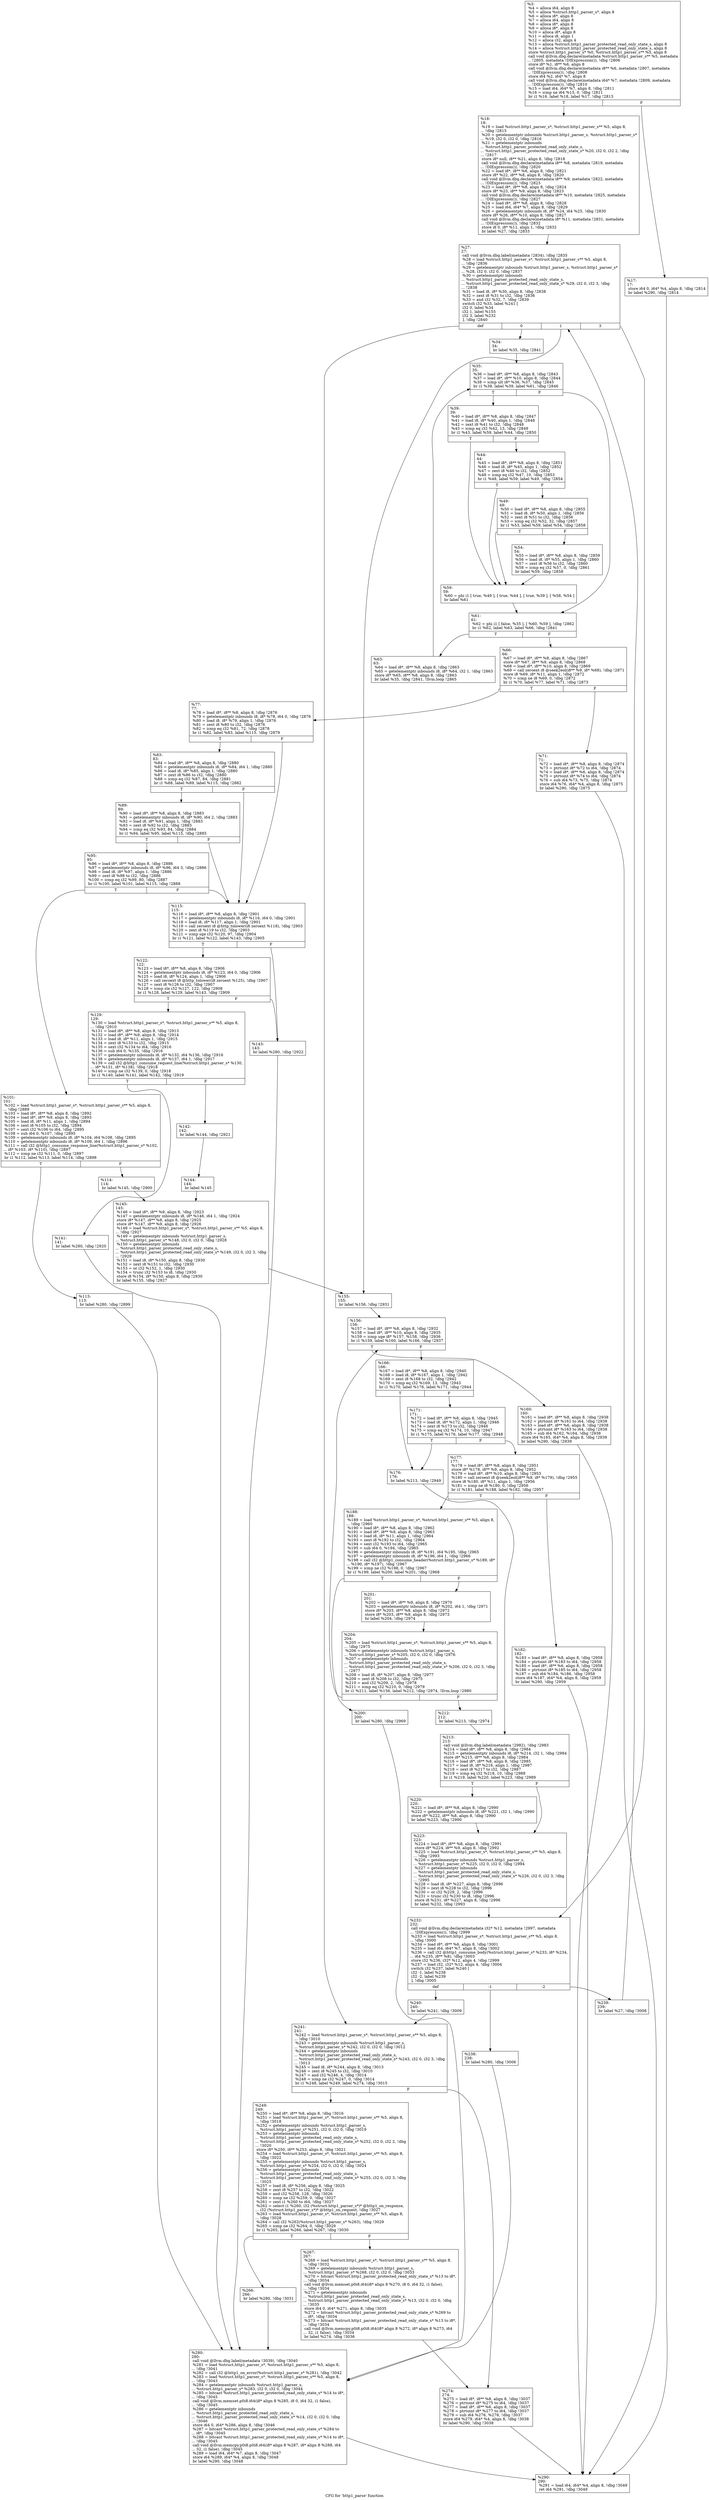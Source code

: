 digraph "CFG for 'http1_parse' function" {
	label="CFG for 'http1_parse' function";

	Node0x5568521fe5f0 [shape=record,label="{%3:\l  %4 = alloca i64, align 8\l  %5 = alloca %struct.http1_parser_s*, align 8\l  %6 = alloca i8*, align 8\l  %7 = alloca i64, align 8\l  %8 = alloca i8*, align 8\l  %9 = alloca i8*, align 8\l  %10 = alloca i8*, align 8\l  %11 = alloca i8, align 1\l  %12 = alloca i32, align 4\l  %13 = alloca %struct.http1_parser_protected_read_only_state_s, align 8\l  %14 = alloca %struct.http1_parser_protected_read_only_state_s, align 8\l  store %struct.http1_parser_s* %0, %struct.http1_parser_s** %5, align 8\l  call void @llvm.dbg.declare(metadata %struct.http1_parser_s** %5, metadata\l... !2805, metadata !DIExpression()), !dbg !2806\l  store i8* %1, i8** %6, align 8\l  call void @llvm.dbg.declare(metadata i8** %6, metadata !2807, metadata\l... !DIExpression()), !dbg !2808\l  store i64 %2, i64* %7, align 8\l  call void @llvm.dbg.declare(metadata i64* %7, metadata !2809, metadata\l... !DIExpression()), !dbg !2810\l  %15 = load i64, i64* %7, align 8, !dbg !2811\l  %16 = icmp ne i64 %15, 0, !dbg !2811\l  br i1 %16, label %18, label %17, !dbg !2813\l|{<s0>T|<s1>F}}"];
	Node0x5568521fe5f0:s0 -> Node0x5568521fe710;
	Node0x5568521fe5f0:s1 -> Node0x5568521fe6c0;
	Node0x5568521fe6c0 [shape=record,label="{%17:\l17:                                               \l  store i64 0, i64* %4, align 8, !dbg !2814\l  br label %290, !dbg !2814\l}"];
	Node0x5568521fe6c0 -> Node0x5568521ff7f0;
	Node0x5568521fe710 [shape=record,label="{%18:\l18:                                               \l  %19 = load %struct.http1_parser_s*, %struct.http1_parser_s** %5, align 8,\l... !dbg !2815\l  %20 = getelementptr inbounds %struct.http1_parser_s, %struct.http1_parser_s*\l... %19, i32 0, i32 0, !dbg !2816\l  %21 = getelementptr inbounds\l... %struct.http1_parser_protected_read_only_state_s,\l... %struct.http1_parser_protected_read_only_state_s* %20, i32 0, i32 2, !dbg\l... !2817\l  store i8* null, i8** %21, align 8, !dbg !2818\l  call void @llvm.dbg.declare(metadata i8** %8, metadata !2819, metadata\l... !DIExpression()), !dbg !2820\l  %22 = load i8*, i8** %6, align 8, !dbg !2821\l  store i8* %22, i8** %8, align 8, !dbg !2820\l  call void @llvm.dbg.declare(metadata i8** %9, metadata !2822, metadata\l... !DIExpression()), !dbg !2823\l  %23 = load i8*, i8** %8, align 8, !dbg !2824\l  store i8* %23, i8** %9, align 8, !dbg !2823\l  call void @llvm.dbg.declare(metadata i8** %10, metadata !2825, metadata\l... !DIExpression()), !dbg !2827\l  %24 = load i8*, i8** %8, align 8, !dbg !2828\l  %25 = load i64, i64* %7, align 8, !dbg !2829\l  %26 = getelementptr inbounds i8, i8* %24, i64 %25, !dbg !2830\l  store i8* %26, i8** %10, align 8, !dbg !2827\l  call void @llvm.dbg.declare(metadata i8* %11, metadata !2831, metadata\l... !DIExpression()), !dbg !2832\l  store i8 0, i8* %11, align 1, !dbg !2832\l  br label %27, !dbg !2833\l}"];
	Node0x5568521fe710 -> Node0x5568521fe760;
	Node0x5568521fe760 [shape=record,label="{%27:\l27:                                               \l  call void @llvm.dbg.label(metadata !2834), !dbg !2835\l  %28 = load %struct.http1_parser_s*, %struct.http1_parser_s** %5, align 8,\l... !dbg !2836\l  %29 = getelementptr inbounds %struct.http1_parser_s, %struct.http1_parser_s*\l... %28, i32 0, i32 0, !dbg !2837\l  %30 = getelementptr inbounds\l... %struct.http1_parser_protected_read_only_state_s,\l... %struct.http1_parser_protected_read_only_state_s* %29, i32 0, i32 3, !dbg\l... !2838\l  %31 = load i8, i8* %30, align 8, !dbg !2838\l  %32 = zext i8 %31 to i32, !dbg !2836\l  %33 = and i32 %32, 7, !dbg !2839\l  switch i32 %33, label %241 [\l    i32 0, label %34\l    i32 1, label %155\l    i32 3, label %232\l  ], !dbg !2840\l|{<s0>def|<s1>0|<s2>1|<s3>3}}"];
	Node0x5568521fe760:s0 -> Node0x5568521ff610;
	Node0x5568521fe760:s1 -> Node0x5568521fe7b0;
	Node0x5568521fe760:s2 -> Node0x5568521fefd0;
	Node0x5568521fe760:s3 -> Node0x5568521ff4d0;
	Node0x5568521fe7b0 [shape=record,label="{%34:\l34:                                               \l  br label %35, !dbg !2841\l}"];
	Node0x5568521fe7b0 -> Node0x5568521fe800;
	Node0x5568521fe800 [shape=record,label="{%35:\l35:                                               \l  %36 = load i8*, i8** %8, align 8, !dbg !2843\l  %37 = load i8*, i8** %10, align 8, !dbg !2844\l  %38 = icmp ult i8* %36, %37, !dbg !2845\l  br i1 %38, label %39, label %61, !dbg !2846\l|{<s0>T|<s1>F}}"];
	Node0x5568521fe800:s0 -> Node0x5568521fe850;
	Node0x5568521fe800:s1 -> Node0x5568521fe9e0;
	Node0x5568521fe850 [shape=record,label="{%39:\l39:                                               \l  %40 = load i8*, i8** %8, align 8, !dbg !2847\l  %41 = load i8, i8* %40, align 1, !dbg !2848\l  %42 = zext i8 %41 to i32, !dbg !2848\l  %43 = icmp eq i32 %42, 13, !dbg !2849\l  br i1 %43, label %59, label %44, !dbg !2850\l|{<s0>T|<s1>F}}"];
	Node0x5568521fe850:s0 -> Node0x5568521fe990;
	Node0x5568521fe850:s1 -> Node0x5568521fe8a0;
	Node0x5568521fe8a0 [shape=record,label="{%44:\l44:                                               \l  %45 = load i8*, i8** %8, align 8, !dbg !2851\l  %46 = load i8, i8* %45, align 1, !dbg !2852\l  %47 = zext i8 %46 to i32, !dbg !2852\l  %48 = icmp eq i32 %47, 10, !dbg !2853\l  br i1 %48, label %59, label %49, !dbg !2854\l|{<s0>T|<s1>F}}"];
	Node0x5568521fe8a0:s0 -> Node0x5568521fe990;
	Node0x5568521fe8a0:s1 -> Node0x5568521fe8f0;
	Node0x5568521fe8f0 [shape=record,label="{%49:\l49:                                               \l  %50 = load i8*, i8** %8, align 8, !dbg !2855\l  %51 = load i8, i8* %50, align 1, !dbg !2856\l  %52 = zext i8 %51 to i32, !dbg !2856\l  %53 = icmp eq i32 %52, 32, !dbg !2857\l  br i1 %53, label %59, label %54, !dbg !2858\l|{<s0>T|<s1>F}}"];
	Node0x5568521fe8f0:s0 -> Node0x5568521fe990;
	Node0x5568521fe8f0:s1 -> Node0x5568521fe940;
	Node0x5568521fe940 [shape=record,label="{%54:\l54:                                               \l  %55 = load i8*, i8** %8, align 8, !dbg !2859\l  %56 = load i8, i8* %55, align 1, !dbg !2860\l  %57 = zext i8 %56 to i32, !dbg !2860\l  %58 = icmp eq i32 %57, 0, !dbg !2861\l  br label %59, !dbg !2858\l}"];
	Node0x5568521fe940 -> Node0x5568521fe990;
	Node0x5568521fe990 [shape=record,label="{%59:\l59:                                               \l  %60 = phi i1 [ true, %49 ], [ true, %44 ], [ true, %39 ], [ %58, %54 ]\l  br label %61\l}"];
	Node0x5568521fe990 -> Node0x5568521fe9e0;
	Node0x5568521fe9e0 [shape=record,label="{%61:\l61:                                               \l  %62 = phi i1 [ false, %35 ], [ %60, %59 ], !dbg !2862\l  br i1 %62, label %63, label %66, !dbg !2841\l|{<s0>T|<s1>F}}"];
	Node0x5568521fe9e0:s0 -> Node0x5568521fea30;
	Node0x5568521fe9e0:s1 -> Node0x5568521fea80;
	Node0x5568521fea30 [shape=record,label="{%63:\l63:                                               \l  %64 = load i8*, i8** %8, align 8, !dbg !2863\l  %65 = getelementptr inbounds i8, i8* %64, i32 1, !dbg !2863\l  store i8* %65, i8** %8, align 8, !dbg !2863\l  br label %35, !dbg !2841, !llvm.loop !2865\l}"];
	Node0x5568521fea30 -> Node0x5568521fe800;
	Node0x5568521fea80 [shape=record,label="{%66:\l66:                                               \l  %67 = load i8*, i8** %8, align 8, !dbg !2867\l  store i8* %67, i8** %9, align 8, !dbg !2868\l  %68 = load i8*, i8** %10, align 8, !dbg !2869\l  %69 = call zeroext i8 @seek2eol(i8** %9, i8* %68), !dbg !2871\l  store i8 %69, i8* %11, align 1, !dbg !2872\l  %70 = icmp ne i8 %69, 0, !dbg !2872\l  br i1 %70, label %77, label %71, !dbg !2873\l|{<s0>T|<s1>F}}"];
	Node0x5568521fea80:s0 -> Node0x5568521feb20;
	Node0x5568521fea80:s1 -> Node0x5568521fead0;
	Node0x5568521fead0 [shape=record,label="{%71:\l71:                                               \l  %72 = load i8*, i8** %8, align 8, !dbg !2874\l  %73 = ptrtoint i8* %72 to i64, !dbg !2874\l  %74 = load i8*, i8** %6, align 8, !dbg !2874\l  %75 = ptrtoint i8* %74 to i64, !dbg !2874\l  %76 = sub i64 %73, %75, !dbg !2874\l  store i64 %76, i64* %4, align 8, !dbg !2875\l  br label %290, !dbg !2875\l}"];
	Node0x5568521fead0 -> Node0x5568521ff7f0;
	Node0x5568521feb20 [shape=record,label="{%77:\l77:                                               \l  %78 = load i8*, i8** %8, align 8, !dbg !2876\l  %79 = getelementptr inbounds i8, i8* %78, i64 0, !dbg !2876\l  %80 = load i8, i8* %79, align 1, !dbg !2876\l  %81 = zext i8 %80 to i32, !dbg !2876\l  %82 = icmp eq i32 %81, 72, !dbg !2878\l  br i1 %82, label %83, label %115, !dbg !2879\l|{<s0>T|<s1>F}}"];
	Node0x5568521feb20:s0 -> Node0x5568521feb70;
	Node0x5568521feb20:s1 -> Node0x5568521fed50;
	Node0x5568521feb70 [shape=record,label="{%83:\l83:                                               \l  %84 = load i8*, i8** %8, align 8, !dbg !2880\l  %85 = getelementptr inbounds i8, i8* %84, i64 1, !dbg !2880\l  %86 = load i8, i8* %85, align 1, !dbg !2880\l  %87 = zext i8 %86 to i32, !dbg !2880\l  %88 = icmp eq i32 %87, 84, !dbg !2881\l  br i1 %88, label %89, label %115, !dbg !2882\l|{<s0>T|<s1>F}}"];
	Node0x5568521feb70:s0 -> Node0x5568521febc0;
	Node0x5568521feb70:s1 -> Node0x5568521fed50;
	Node0x5568521febc0 [shape=record,label="{%89:\l89:                                               \l  %90 = load i8*, i8** %8, align 8, !dbg !2883\l  %91 = getelementptr inbounds i8, i8* %90, i64 2, !dbg !2883\l  %92 = load i8, i8* %91, align 1, !dbg !2883\l  %93 = zext i8 %92 to i32, !dbg !2883\l  %94 = icmp eq i32 %93, 84, !dbg !2884\l  br i1 %94, label %95, label %115, !dbg !2885\l|{<s0>T|<s1>F}}"];
	Node0x5568521febc0:s0 -> Node0x5568521fec10;
	Node0x5568521febc0:s1 -> Node0x5568521fed50;
	Node0x5568521fec10 [shape=record,label="{%95:\l95:                                               \l  %96 = load i8*, i8** %8, align 8, !dbg !2886\l  %97 = getelementptr inbounds i8, i8* %96, i64 3, !dbg !2886\l  %98 = load i8, i8* %97, align 1, !dbg !2886\l  %99 = zext i8 %98 to i32, !dbg !2886\l  %100 = icmp eq i32 %99, 80, !dbg !2887\l  br i1 %100, label %101, label %115, !dbg !2888\l|{<s0>T|<s1>F}}"];
	Node0x5568521fec10:s0 -> Node0x5568521fec60;
	Node0x5568521fec10:s1 -> Node0x5568521fed50;
	Node0x5568521fec60 [shape=record,label="{%101:\l101:                                              \l  %102 = load %struct.http1_parser_s*, %struct.http1_parser_s** %5, align 8,\l... !dbg !2889\l  %103 = load i8*, i8** %8, align 8, !dbg !2892\l  %104 = load i8*, i8** %9, align 8, !dbg !2893\l  %105 = load i8, i8* %11, align 1, !dbg !2894\l  %106 = zext i8 %105 to i32, !dbg !2894\l  %107 = sext i32 %106 to i64, !dbg !2895\l  %108 = sub i64 0, %107, !dbg !2895\l  %109 = getelementptr inbounds i8, i8* %104, i64 %108, !dbg !2895\l  %110 = getelementptr inbounds i8, i8* %109, i64 1, !dbg !2896\l  %111 = call i32 @http1_consume_response_line(%struct.http1_parser_s* %102,\l... i8* %103, i8* %110), !dbg !2897\l  %112 = icmp ne i32 %111, 0, !dbg !2897\l  br i1 %112, label %113, label %114, !dbg !2898\l|{<s0>T|<s1>F}}"];
	Node0x5568521fec60:s0 -> Node0x5568521fecb0;
	Node0x5568521fec60:s1 -> Node0x5568521fed00;
	Node0x5568521fecb0 [shape=record,label="{%113:\l113:                                              \l  br label %280, !dbg !2899\l}"];
	Node0x5568521fecb0 -> Node0x5568521ff7a0;
	Node0x5568521fed00 [shape=record,label="{%114:\l114:                                              \l  br label %145, !dbg !2900\l}"];
	Node0x5568521fed00 -> Node0x5568521fef80;
	Node0x5568521fed50 [shape=record,label="{%115:\l115:                                              \l  %116 = load i8*, i8** %8, align 8, !dbg !2901\l  %117 = getelementptr inbounds i8, i8* %116, i64 0, !dbg !2901\l  %118 = load i8, i8* %117, align 1, !dbg !2901\l  %119 = call zeroext i8 @http_tolower(i8 zeroext %118), !dbg !2903\l  %120 = zext i8 %119 to i32, !dbg !2903\l  %121 = icmp sge i32 %120, 97, !dbg !2904\l  br i1 %121, label %122, label %143, !dbg !2905\l|{<s0>T|<s1>F}}"];
	Node0x5568521fed50:s0 -> Node0x5568521feda0;
	Node0x5568521fed50:s1 -> Node0x5568521feee0;
	Node0x5568521feda0 [shape=record,label="{%122:\l122:                                              \l  %123 = load i8*, i8** %8, align 8, !dbg !2906\l  %124 = getelementptr inbounds i8, i8* %123, i64 0, !dbg !2906\l  %125 = load i8, i8* %124, align 1, !dbg !2906\l  %126 = call zeroext i8 @http_tolower(i8 zeroext %125), !dbg !2907\l  %127 = zext i8 %126 to i32, !dbg !2907\l  %128 = icmp sle i32 %127, 122, !dbg !2908\l  br i1 %128, label %129, label %143, !dbg !2909\l|{<s0>T|<s1>F}}"];
	Node0x5568521feda0:s0 -> Node0x5568521fedf0;
	Node0x5568521feda0:s1 -> Node0x5568521feee0;
	Node0x5568521fedf0 [shape=record,label="{%129:\l129:                                              \l  %130 = load %struct.http1_parser_s*, %struct.http1_parser_s** %5, align 8,\l... !dbg !2910\l  %131 = load i8*, i8** %8, align 8, !dbg !2913\l  %132 = load i8*, i8** %9, align 8, !dbg !2914\l  %133 = load i8, i8* %11, align 1, !dbg !2915\l  %134 = zext i8 %133 to i32, !dbg !2915\l  %135 = sext i32 %134 to i64, !dbg !2916\l  %136 = sub i64 0, %135, !dbg !2916\l  %137 = getelementptr inbounds i8, i8* %132, i64 %136, !dbg !2916\l  %138 = getelementptr inbounds i8, i8* %137, i64 1, !dbg !2917\l  %139 = call i32 @http1_consume_request_line(%struct.http1_parser_s* %130,\l... i8* %131, i8* %138), !dbg !2918\l  %140 = icmp ne i32 %139, 0, !dbg !2918\l  br i1 %140, label %141, label %142, !dbg !2919\l|{<s0>T|<s1>F}}"];
	Node0x5568521fedf0:s0 -> Node0x5568521fee40;
	Node0x5568521fedf0:s1 -> Node0x5568521fee90;
	Node0x5568521fee40 [shape=record,label="{%141:\l141:                                              \l  br label %280, !dbg !2920\l}"];
	Node0x5568521fee40 -> Node0x5568521ff7a0;
	Node0x5568521fee90 [shape=record,label="{%142:\l142:                                              \l  br label %144, !dbg !2921\l}"];
	Node0x5568521fee90 -> Node0x5568521fef30;
	Node0x5568521feee0 [shape=record,label="{%143:\l143:                                              \l  br label %280, !dbg !2922\l}"];
	Node0x5568521feee0 -> Node0x5568521ff7a0;
	Node0x5568521fef30 [shape=record,label="{%144:\l144:                                              \l  br label %145\l}"];
	Node0x5568521fef30 -> Node0x5568521fef80;
	Node0x5568521fef80 [shape=record,label="{%145:\l145:                                              \l  %146 = load i8*, i8** %9, align 8, !dbg !2923\l  %147 = getelementptr inbounds i8, i8* %146, i64 1, !dbg !2924\l  store i8* %147, i8** %8, align 8, !dbg !2925\l  store i8* %147, i8** %9, align 8, !dbg !2926\l  %148 = load %struct.http1_parser_s*, %struct.http1_parser_s** %5, align 8,\l... !dbg !2927\l  %149 = getelementptr inbounds %struct.http1_parser_s,\l... %struct.http1_parser_s* %148, i32 0, i32 0, !dbg !2928\l  %150 = getelementptr inbounds\l... %struct.http1_parser_protected_read_only_state_s,\l... %struct.http1_parser_protected_read_only_state_s* %149, i32 0, i32 3, !dbg\l... !2929\l  %151 = load i8, i8* %150, align 8, !dbg !2930\l  %152 = zext i8 %151 to i32, !dbg !2930\l  %153 = or i32 %152, 1, !dbg !2930\l  %154 = trunc i32 %153 to i8, !dbg !2930\l  store i8 %154, i8* %150, align 8, !dbg !2930\l  br label %155, !dbg !2927\l}"];
	Node0x5568521fef80 -> Node0x5568521fefd0;
	Node0x5568521fefd0 [shape=record,label="{%155:\l155:                                              \l  br label %156, !dbg !2931\l}"];
	Node0x5568521fefd0 -> Node0x5568521ff020;
	Node0x5568521ff020 [shape=record,label="{%156:\l156:                                              \l  %157 = load i8*, i8** %8, align 8, !dbg !2932\l  %158 = load i8*, i8** %10, align 8, !dbg !2935\l  %159 = icmp uge i8* %157, %158, !dbg !2936\l  br i1 %159, label %160, label %166, !dbg !2937\l|{<s0>T|<s1>F}}"];
	Node0x5568521ff020:s0 -> Node0x5568521ff070;
	Node0x5568521ff020:s1 -> Node0x5568521ff0c0;
	Node0x5568521ff070 [shape=record,label="{%160:\l160:                                              \l  %161 = load i8*, i8** %8, align 8, !dbg !2938\l  %162 = ptrtoint i8* %161 to i64, !dbg !2938\l  %163 = load i8*, i8** %6, align 8, !dbg !2938\l  %164 = ptrtoint i8* %163 to i64, !dbg !2938\l  %165 = sub i64 %162, %164, !dbg !2938\l  store i64 %165, i64* %4, align 8, !dbg !2939\l  br label %290, !dbg !2939\l}"];
	Node0x5568521ff070 -> Node0x5568521ff7f0;
	Node0x5568521ff0c0 [shape=record,label="{%166:\l166:                                              \l  %167 = load i8*, i8** %8, align 8, !dbg !2940\l  %168 = load i8, i8* %167, align 1, !dbg !2942\l  %169 = zext i8 %168 to i32, !dbg !2942\l  %170 = icmp eq i32 %169, 13, !dbg !2943\l  br i1 %170, label %176, label %171, !dbg !2944\l|{<s0>T|<s1>F}}"];
	Node0x5568521ff0c0:s0 -> Node0x5568521ff160;
	Node0x5568521ff0c0:s1 -> Node0x5568521ff110;
	Node0x5568521ff110 [shape=record,label="{%171:\l171:                                              \l  %172 = load i8*, i8** %8, align 8, !dbg !2945\l  %173 = load i8, i8* %172, align 1, !dbg !2946\l  %174 = zext i8 %173 to i32, !dbg !2946\l  %175 = icmp eq i32 %174, 10, !dbg !2947\l  br i1 %175, label %176, label %177, !dbg !2948\l|{<s0>T|<s1>F}}"];
	Node0x5568521ff110:s0 -> Node0x5568521ff160;
	Node0x5568521ff110:s1 -> Node0x5568521ff1b0;
	Node0x5568521ff160 [shape=record,label="{%176:\l176:                                              \l  br label %213, !dbg !2949\l}"];
	Node0x5568521ff160 -> Node0x5568521ff3e0;
	Node0x5568521ff1b0 [shape=record,label="{%177:\l177:                                              \l  %178 = load i8*, i8** %8, align 8, !dbg !2951\l  store i8* %178, i8** %9, align 8, !dbg !2952\l  %179 = load i8*, i8** %10, align 8, !dbg !2953\l  %180 = call zeroext i8 @seek2eol(i8** %9, i8* %179), !dbg !2955\l  store i8 %180, i8* %11, align 1, !dbg !2956\l  %181 = icmp ne i8 %180, 0, !dbg !2956\l  br i1 %181, label %188, label %182, !dbg !2957\l|{<s0>T|<s1>F}}"];
	Node0x5568521ff1b0:s0 -> Node0x5568521ff250;
	Node0x5568521ff1b0:s1 -> Node0x5568521ff200;
	Node0x5568521ff200 [shape=record,label="{%182:\l182:                                              \l  %183 = load i8*, i8** %8, align 8, !dbg !2958\l  %184 = ptrtoint i8* %183 to i64, !dbg !2958\l  %185 = load i8*, i8** %6, align 8, !dbg !2958\l  %186 = ptrtoint i8* %185 to i64, !dbg !2958\l  %187 = sub i64 %184, %186, !dbg !2958\l  store i64 %187, i64* %4, align 8, !dbg !2959\l  br label %290, !dbg !2959\l}"];
	Node0x5568521ff200 -> Node0x5568521ff7f0;
	Node0x5568521ff250 [shape=record,label="{%188:\l188:                                              \l  %189 = load %struct.http1_parser_s*, %struct.http1_parser_s** %5, align 8,\l... !dbg !2960\l  %190 = load i8*, i8** %8, align 8, !dbg !2962\l  %191 = load i8*, i8** %9, align 8, !dbg !2963\l  %192 = load i8, i8* %11, align 1, !dbg !2964\l  %193 = zext i8 %192 to i32, !dbg !2964\l  %194 = sext i32 %193 to i64, !dbg !2965\l  %195 = sub i64 0, %194, !dbg !2965\l  %196 = getelementptr inbounds i8, i8* %191, i64 %195, !dbg !2965\l  %197 = getelementptr inbounds i8, i8* %196, i64 1, !dbg !2966\l  %198 = call i32 @http1_consume_header(%struct.http1_parser_s* %189, i8*\l... %190, i8* %197), !dbg !2967\l  %199 = icmp ne i32 %198, 0, !dbg !2967\l  br i1 %199, label %200, label %201, !dbg !2968\l|{<s0>T|<s1>F}}"];
	Node0x5568521ff250:s0 -> Node0x5568521ff2a0;
	Node0x5568521ff250:s1 -> Node0x5568521ff2f0;
	Node0x5568521ff2a0 [shape=record,label="{%200:\l200:                                              \l  br label %280, !dbg !2969\l}"];
	Node0x5568521ff2a0 -> Node0x5568521ff7a0;
	Node0x5568521ff2f0 [shape=record,label="{%201:\l201:                                              \l  %202 = load i8*, i8** %9, align 8, !dbg !2970\l  %203 = getelementptr inbounds i8, i8* %202, i64 1, !dbg !2971\l  store i8* %203, i8** %8, align 8, !dbg !2972\l  store i8* %203, i8** %9, align 8, !dbg !2973\l  br label %204, !dbg !2974\l}"];
	Node0x5568521ff2f0 -> Node0x5568521ff340;
	Node0x5568521ff340 [shape=record,label="{%204:\l204:                                              \l  %205 = load %struct.http1_parser_s*, %struct.http1_parser_s** %5, align 8,\l... !dbg !2975\l  %206 = getelementptr inbounds %struct.http1_parser_s,\l... %struct.http1_parser_s* %205, i32 0, i32 0, !dbg !2976\l  %207 = getelementptr inbounds\l... %struct.http1_parser_protected_read_only_state_s,\l... %struct.http1_parser_protected_read_only_state_s* %206, i32 0, i32 3, !dbg\l... !2977\l  %208 = load i8, i8* %207, align 8, !dbg !2977\l  %209 = zext i8 %208 to i32, !dbg !2975\l  %210 = and i32 %209, 2, !dbg !2978\l  %211 = icmp eq i32 %210, 0, !dbg !2979\l  br i1 %211, label %156, label %212, !dbg !2974, !llvm.loop !2980\l|{<s0>T|<s1>F}}"];
	Node0x5568521ff340:s0 -> Node0x5568521ff020;
	Node0x5568521ff340:s1 -> Node0x5568521ff390;
	Node0x5568521ff390 [shape=record,label="{%212:\l212:                                              \l  br label %213, !dbg !2974\l}"];
	Node0x5568521ff390 -> Node0x5568521ff3e0;
	Node0x5568521ff3e0 [shape=record,label="{%213:\l213:                                              \l  call void @llvm.dbg.label(metadata !2982), !dbg !2983\l  %214 = load i8*, i8** %8, align 8, !dbg !2984\l  %215 = getelementptr inbounds i8, i8* %214, i32 1, !dbg !2984\l  store i8* %215, i8** %8, align 8, !dbg !2984\l  %216 = load i8*, i8** %8, align 8, !dbg !2985\l  %217 = load i8, i8* %216, align 1, !dbg !2987\l  %218 = zext i8 %217 to i32, !dbg !2987\l  %219 = icmp eq i32 %218, 10, !dbg !2988\l  br i1 %219, label %220, label %223, !dbg !2989\l|{<s0>T|<s1>F}}"];
	Node0x5568521ff3e0:s0 -> Node0x5568521ff430;
	Node0x5568521ff3e0:s1 -> Node0x5568521ff480;
	Node0x5568521ff430 [shape=record,label="{%220:\l220:                                              \l  %221 = load i8*, i8** %8, align 8, !dbg !2990\l  %222 = getelementptr inbounds i8, i8* %221, i32 1, !dbg !2990\l  store i8* %222, i8** %8, align 8, !dbg !2990\l  br label %223, !dbg !2990\l}"];
	Node0x5568521ff430 -> Node0x5568521ff480;
	Node0x5568521ff480 [shape=record,label="{%223:\l223:                                              \l  %224 = load i8*, i8** %8, align 8, !dbg !2991\l  store i8* %224, i8** %9, align 8, !dbg !2992\l  %225 = load %struct.http1_parser_s*, %struct.http1_parser_s** %5, align 8,\l... !dbg !2993\l  %226 = getelementptr inbounds %struct.http1_parser_s,\l... %struct.http1_parser_s* %225, i32 0, i32 0, !dbg !2994\l  %227 = getelementptr inbounds\l... %struct.http1_parser_protected_read_only_state_s,\l... %struct.http1_parser_protected_read_only_state_s* %226, i32 0, i32 3, !dbg\l... !2995\l  %228 = load i8, i8* %227, align 8, !dbg !2996\l  %229 = zext i8 %228 to i32, !dbg !2996\l  %230 = or i32 %229, 2, !dbg !2996\l  %231 = trunc i32 %230 to i8, !dbg !2996\l  store i8 %231, i8* %227, align 8, !dbg !2996\l  br label %232, !dbg !2993\l}"];
	Node0x5568521ff480 -> Node0x5568521ff4d0;
	Node0x5568521ff4d0 [shape=record,label="{%232:\l232:                                              \l  call void @llvm.dbg.declare(metadata i32* %12, metadata !2997, metadata\l... !DIExpression()), !dbg !2999\l  %233 = load %struct.http1_parser_s*, %struct.http1_parser_s** %5, align 8,\l... !dbg !3000\l  %234 = load i8*, i8** %6, align 8, !dbg !3001\l  %235 = load i64, i64* %7, align 8, !dbg !3002\l  %236 = call i32 @http1_consume_body(%struct.http1_parser_s* %233, i8* %234,\l... i64 %235, i8** %8), !dbg !3003\l  store i32 %236, i32* %12, align 4, !dbg !2999\l  %237 = load i32, i32* %12, align 4, !dbg !3004\l  switch i32 %237, label %240 [\l    i32 -1, label %238\l    i32 -2, label %239\l  ], !dbg !3005\l|{<s0>def|<s1>-1|<s2>-2}}"];
	Node0x5568521ff4d0:s0 -> Node0x5568521ff5c0;
	Node0x5568521ff4d0:s1 -> Node0x5568521ff520;
	Node0x5568521ff4d0:s2 -> Node0x5568521ff570;
	Node0x5568521ff520 [shape=record,label="{%238:\l238:                                              \l  br label %280, !dbg !3006\l}"];
	Node0x5568521ff520 -> Node0x5568521ff7a0;
	Node0x5568521ff570 [shape=record,label="{%239:\l239:                                              \l  br label %27, !dbg !3008\l}"];
	Node0x5568521ff570 -> Node0x5568521fe760;
	Node0x5568521ff5c0 [shape=record,label="{%240:\l240:                                              \l  br label %241, !dbg !3009\l}"];
	Node0x5568521ff5c0 -> Node0x5568521ff610;
	Node0x5568521ff610 [shape=record,label="{%241:\l241:                                              \l  %242 = load %struct.http1_parser_s*, %struct.http1_parser_s** %5, align 8,\l... !dbg !3010\l  %243 = getelementptr inbounds %struct.http1_parser_s,\l... %struct.http1_parser_s* %242, i32 0, i32 0, !dbg !3012\l  %244 = getelementptr inbounds\l... %struct.http1_parser_protected_read_only_state_s,\l... %struct.http1_parser_protected_read_only_state_s* %243, i32 0, i32 3, !dbg\l... !3013\l  %245 = load i8, i8* %244, align 8, !dbg !3013\l  %246 = zext i8 %245 to i32, !dbg !3010\l  %247 = and i32 %246, 4, !dbg !3014\l  %248 = icmp ne i32 %247, 0, !dbg !3014\l  br i1 %248, label %249, label %274, !dbg !3015\l|{<s0>T|<s1>F}}"];
	Node0x5568521ff610:s0 -> Node0x5568521ff660;
	Node0x5568521ff610:s1 -> Node0x5568521ff750;
	Node0x5568521ff660 [shape=record,label="{%249:\l249:                                              \l  %250 = load i8*, i8** %8, align 8, !dbg !3016\l  %251 = load %struct.http1_parser_s*, %struct.http1_parser_s** %5, align 8,\l... !dbg !3018\l  %252 = getelementptr inbounds %struct.http1_parser_s,\l... %struct.http1_parser_s* %251, i32 0, i32 0, !dbg !3019\l  %253 = getelementptr inbounds\l... %struct.http1_parser_protected_read_only_state_s,\l... %struct.http1_parser_protected_read_only_state_s* %252, i32 0, i32 2, !dbg\l... !3020\l  store i8* %250, i8** %253, align 8, !dbg !3021\l  %254 = load %struct.http1_parser_s*, %struct.http1_parser_s** %5, align 8,\l... !dbg !3022\l  %255 = getelementptr inbounds %struct.http1_parser_s,\l... %struct.http1_parser_s* %254, i32 0, i32 0, !dbg !3024\l  %256 = getelementptr inbounds\l... %struct.http1_parser_protected_read_only_state_s,\l... %struct.http1_parser_protected_read_only_state_s* %255, i32 0, i32 3, !dbg\l... !3025\l  %257 = load i8, i8* %256, align 8, !dbg !3025\l  %258 = zext i8 %257 to i32, !dbg !3022\l  %259 = and i32 %258, 128, !dbg !3026\l  %260 = icmp ne i32 %259, 0, !dbg !3027\l  %261 = zext i1 %260 to i64, !dbg !3027\l  %262 = select i1 %260, i32 (%struct.http1_parser_s*)* @http1_on_response,\l... i32 (%struct.http1_parser_s*)* @http1_on_request, !dbg !3027\l  %263 = load %struct.http1_parser_s*, %struct.http1_parser_s** %5, align 8,\l... !dbg !3028\l  %264 = call i32 %262(%struct.http1_parser_s* %263), !dbg !3029\l  %265 = icmp ne i32 %264, 0, !dbg !3029\l  br i1 %265, label %266, label %267, !dbg !3030\l|{<s0>T|<s1>F}}"];
	Node0x5568521ff660:s0 -> Node0x5568521ff6b0;
	Node0x5568521ff660:s1 -> Node0x5568521ff700;
	Node0x5568521ff6b0 [shape=record,label="{%266:\l266:                                              \l  br label %280, !dbg !3031\l}"];
	Node0x5568521ff6b0 -> Node0x5568521ff7a0;
	Node0x5568521ff700 [shape=record,label="{%267:\l267:                                              \l  %268 = load %struct.http1_parser_s*, %struct.http1_parser_s** %5, align 8,\l... !dbg !3032\l  %269 = getelementptr inbounds %struct.http1_parser_s,\l... %struct.http1_parser_s* %268, i32 0, i32 0, !dbg !3033\l  %270 = bitcast %struct.http1_parser_protected_read_only_state_s* %13 to i8*,\l... !dbg !3034\l  call void @llvm.memset.p0i8.i64(i8* align 8 %270, i8 0, i64 32, i1 false),\l... !dbg !3034\l  %271 = getelementptr inbounds\l... %struct.http1_parser_protected_read_only_state_s,\l... %struct.http1_parser_protected_read_only_state_s* %13, i32 0, i32 0, !dbg\l... !3035\l  store i64 0, i64* %271, align 8, !dbg !3035\l  %272 = bitcast %struct.http1_parser_protected_read_only_state_s* %269 to\l... i8*, !dbg !3034\l  %273 = bitcast %struct.http1_parser_protected_read_only_state_s* %13 to i8*,\l... !dbg !3034\l  call void @llvm.memcpy.p0i8.p0i8.i64(i8* align 8 %272, i8* align 8 %273, i64\l... 32, i1 false), !dbg !3034\l  br label %274, !dbg !3036\l}"];
	Node0x5568521ff700 -> Node0x5568521ff750;
	Node0x5568521ff750 [shape=record,label="{%274:\l274:                                              \l  %275 = load i8*, i8** %8, align 8, !dbg !3037\l  %276 = ptrtoint i8* %275 to i64, !dbg !3037\l  %277 = load i8*, i8** %6, align 8, !dbg !3037\l  %278 = ptrtoint i8* %277 to i64, !dbg !3037\l  %279 = sub i64 %276, %278, !dbg !3037\l  store i64 %279, i64* %4, align 8, !dbg !3038\l  br label %290, !dbg !3038\l}"];
	Node0x5568521ff750 -> Node0x5568521ff7f0;
	Node0x5568521ff7a0 [shape=record,label="{%280:\l280:                                              \l  call void @llvm.dbg.label(metadata !3039), !dbg !3040\l  %281 = load %struct.http1_parser_s*, %struct.http1_parser_s** %5, align 8,\l... !dbg !3041\l  %282 = call i32 @http1_on_error(%struct.http1_parser_s* %281), !dbg !3042\l  %283 = load %struct.http1_parser_s*, %struct.http1_parser_s** %5, align 8,\l... !dbg !3043\l  %284 = getelementptr inbounds %struct.http1_parser_s,\l... %struct.http1_parser_s* %283, i32 0, i32 0, !dbg !3044\l  %285 = bitcast %struct.http1_parser_protected_read_only_state_s* %14 to i8*,\l... !dbg !3045\l  call void @llvm.memset.p0i8.i64(i8* align 8 %285, i8 0, i64 32, i1 false),\l... !dbg !3045\l  %286 = getelementptr inbounds\l... %struct.http1_parser_protected_read_only_state_s,\l... %struct.http1_parser_protected_read_only_state_s* %14, i32 0, i32 0, !dbg\l... !3046\l  store i64 0, i64* %286, align 8, !dbg !3046\l  %287 = bitcast %struct.http1_parser_protected_read_only_state_s* %284 to\l... i8*, !dbg !3045\l  %288 = bitcast %struct.http1_parser_protected_read_only_state_s* %14 to i8*,\l... !dbg !3045\l  call void @llvm.memcpy.p0i8.p0i8.i64(i8* align 8 %287, i8* align 8 %288, i64\l... 32, i1 false), !dbg !3045\l  %289 = load i64, i64* %7, align 8, !dbg !3047\l  store i64 %289, i64* %4, align 8, !dbg !3048\l  br label %290, !dbg !3048\l}"];
	Node0x5568521ff7a0 -> Node0x5568521ff7f0;
	Node0x5568521ff7f0 [shape=record,label="{%290:\l290:                                              \l  %291 = load i64, i64* %4, align 8, !dbg !3049\l  ret i64 %291, !dbg !3049\l}"];
}
